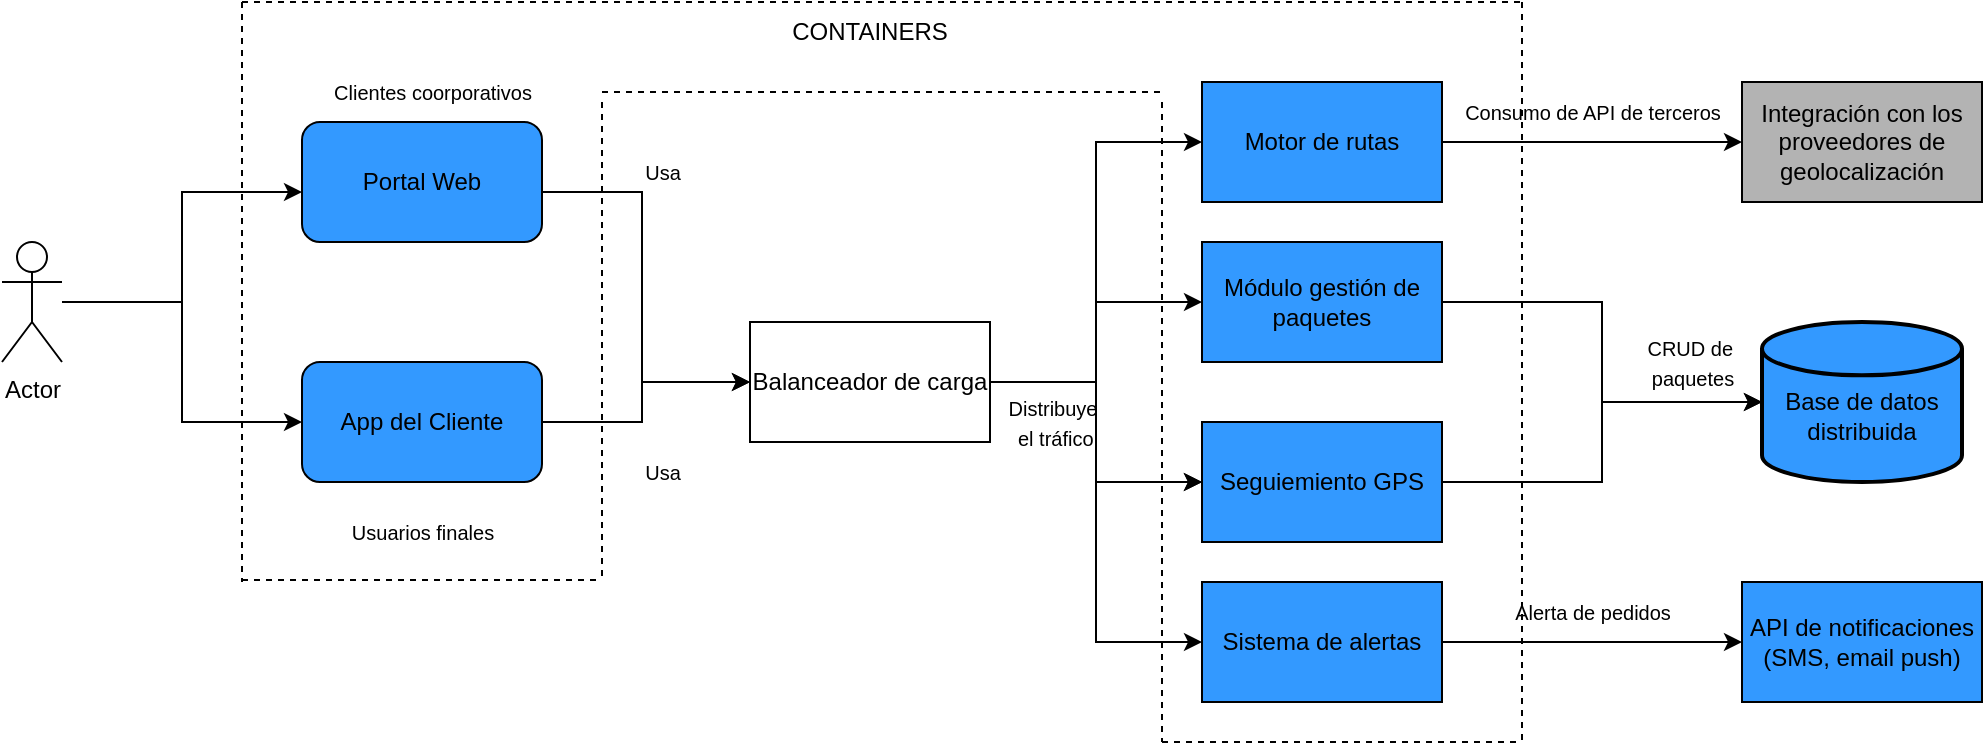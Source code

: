 <mxfile version="28.2.0">
  <diagram name="Página-1" id="9pTy-hlBD3SGqNXariDG">
    <mxGraphModel grid="1" page="1" gridSize="10" guides="1" tooltips="1" connect="1" arrows="1" fold="1" pageScale="1" pageWidth="827" pageHeight="1169" math="0" shadow="0">
      <root>
        <mxCell id="0" />
        <mxCell id="1" parent="0" />
        <mxCell id="SyO95VZ84pKPx3Lmv6xl-44" style="edgeStyle=orthogonalEdgeStyle;rounded=0;orthogonalLoop=1;jettySize=auto;html=1;" edge="1" parent="1" source="Jh_jQ0GHuq7OnWlKGPlj-2" target="SyO95VZ84pKPx3Lmv6xl-11">
          <mxGeometry relative="1" as="geometry" />
        </mxCell>
        <mxCell id="Jh_jQ0GHuq7OnWlKGPlj-2" value="Módulo gestión de paquetes" style="rounded=0;whiteSpace=wrap;html=1;fillColor=#3399FF;" vertex="1" parent="1">
          <mxGeometry x="580" y="190" width="120" height="60" as="geometry" />
        </mxCell>
        <mxCell id="SyO95VZ84pKPx3Lmv6xl-45" style="edgeStyle=orthogonalEdgeStyle;rounded=0;orthogonalLoop=1;jettySize=auto;html=1;" edge="1" parent="1" source="Jh_jQ0GHuq7OnWlKGPlj-3" target="SyO95VZ84pKPx3Lmv6xl-11">
          <mxGeometry relative="1" as="geometry" />
        </mxCell>
        <mxCell id="Jh_jQ0GHuq7OnWlKGPlj-3" value="Seguiemiento GPS" style="rounded=0;whiteSpace=wrap;html=1;fillColor=#3399FF;" vertex="1" parent="1">
          <mxGeometry x="580" y="280" width="120" height="60" as="geometry" />
        </mxCell>
        <mxCell id="SyO95VZ84pKPx3Lmv6xl-36" style="edgeStyle=orthogonalEdgeStyle;rounded=0;orthogonalLoop=1;jettySize=auto;html=1;" edge="1" parent="1" source="Jh_jQ0GHuq7OnWlKGPlj-4" target="SyO95VZ84pKPx3Lmv6xl-4">
          <mxGeometry relative="1" as="geometry" />
        </mxCell>
        <mxCell id="Jh_jQ0GHuq7OnWlKGPlj-4" value="Motor de rutas" style="rounded=0;whiteSpace=wrap;html=1;fillColor=#3399FF;" vertex="1" parent="1">
          <mxGeometry x="580" y="110" width="120" height="60" as="geometry" />
        </mxCell>
        <mxCell id="SyO95VZ84pKPx3Lmv6xl-52" style="edgeStyle=orthogonalEdgeStyle;rounded=0;orthogonalLoop=1;jettySize=auto;html=1;" edge="1" parent="1" source="SyO95VZ84pKPx3Lmv6xl-1" target="SyO95VZ84pKPx3Lmv6xl-51">
          <mxGeometry relative="1" as="geometry" />
        </mxCell>
        <mxCell id="SyO95VZ84pKPx3Lmv6xl-1" value="Sistema de alertas" style="rounded=0;whiteSpace=wrap;html=1;fillColor=#3399FF;" vertex="1" parent="1">
          <mxGeometry x="580" y="360" width="120" height="60" as="geometry" />
        </mxCell>
        <mxCell id="SyO95VZ84pKPx3Lmv6xl-33" style="edgeStyle=orthogonalEdgeStyle;rounded=0;orthogonalLoop=1;jettySize=auto;html=1;" edge="1" parent="1" source="SyO95VZ84pKPx3Lmv6xl-2" target="Jh_jQ0GHuq7OnWlKGPlj-2">
          <mxGeometry relative="1" as="geometry" />
        </mxCell>
        <mxCell id="SyO95VZ84pKPx3Lmv6xl-34" style="edgeStyle=orthogonalEdgeStyle;rounded=0;orthogonalLoop=1;jettySize=auto;html=1;entryX=0;entryY=0.5;entryDx=0;entryDy=0;" edge="1" parent="1" source="SyO95VZ84pKPx3Lmv6xl-2" target="Jh_jQ0GHuq7OnWlKGPlj-3">
          <mxGeometry relative="1" as="geometry" />
        </mxCell>
        <mxCell id="SyO95VZ84pKPx3Lmv6xl-35" style="edgeStyle=orthogonalEdgeStyle;rounded=0;orthogonalLoop=1;jettySize=auto;html=1;entryX=0;entryY=0.5;entryDx=0;entryDy=0;" edge="1" parent="1" source="SyO95VZ84pKPx3Lmv6xl-2" target="SyO95VZ84pKPx3Lmv6xl-1">
          <mxGeometry relative="1" as="geometry" />
        </mxCell>
        <mxCell id="SyO95VZ84pKPx3Lmv6xl-37" style="edgeStyle=orthogonalEdgeStyle;rounded=0;orthogonalLoop=1;jettySize=auto;html=1;entryX=0;entryY=0.5;entryDx=0;entryDy=0;" edge="1" parent="1" source="SyO95VZ84pKPx3Lmv6xl-2" target="Jh_jQ0GHuq7OnWlKGPlj-4">
          <mxGeometry relative="1" as="geometry" />
        </mxCell>
        <mxCell id="SyO95VZ84pKPx3Lmv6xl-42" value="" style="edgeStyle=orthogonalEdgeStyle;rounded=0;orthogonalLoop=1;jettySize=auto;html=1;" edge="1" parent="1" source="SyO95VZ84pKPx3Lmv6xl-2" target="Jh_jQ0GHuq7OnWlKGPlj-3">
          <mxGeometry relative="1" as="geometry" />
        </mxCell>
        <mxCell id="SyO95VZ84pKPx3Lmv6xl-2" value="Balanceador de carga" style="rounded=0;whiteSpace=wrap;html=1;" vertex="1" parent="1">
          <mxGeometry x="354" y="230" width="120" height="60" as="geometry" />
        </mxCell>
        <mxCell id="SyO95VZ84pKPx3Lmv6xl-4" value="Integración con los proveedores de geolocalización" style="rounded=0;whiteSpace=wrap;html=1;fillColor=#B3B3B3;" vertex="1" parent="1">
          <mxGeometry x="850" y="110" width="120" height="60" as="geometry" />
        </mxCell>
        <mxCell id="SyO95VZ84pKPx3Lmv6xl-41" style="edgeStyle=orthogonalEdgeStyle;rounded=0;orthogonalLoop=1;jettySize=auto;html=1;entryX=0;entryY=0.5;entryDx=0;entryDy=0;" edge="1" parent="1" source="SyO95VZ84pKPx3Lmv6xl-6">
          <mxGeometry relative="1" as="geometry">
            <Array as="points">
              <mxPoint x="70" y="220" />
              <mxPoint x="70" y="165" />
            </Array>
            <mxPoint x="130" y="165" as="targetPoint" />
          </mxGeometry>
        </mxCell>
        <mxCell id="SyO95VZ84pKPx3Lmv6xl-56" style="edgeStyle=orthogonalEdgeStyle;rounded=0;orthogonalLoop=1;jettySize=auto;html=1;entryX=0;entryY=0.5;entryDx=0;entryDy=0;" edge="1" parent="1" source="SyO95VZ84pKPx3Lmv6xl-6" target="BtkG7MUYjmqCGUyWXSYy-14">
          <mxGeometry relative="1" as="geometry">
            <mxPoint x="70" y="280" as="targetPoint" />
          </mxGeometry>
        </mxCell>
        <mxCell id="SyO95VZ84pKPx3Lmv6xl-6" value="Actor" style="shape=umlActor;verticalLabelPosition=bottom;verticalAlign=top;html=1;outlineConnect=0;" vertex="1" parent="1">
          <mxGeometry x="-20" y="190" width="30" height="60" as="geometry" />
        </mxCell>
        <mxCell id="SyO95VZ84pKPx3Lmv6xl-38" style="edgeStyle=orthogonalEdgeStyle;rounded=0;orthogonalLoop=1;jettySize=auto;html=1;exitX=1;exitY=0.5;exitDx=0;exitDy=0;" edge="1" parent="1" source="BtkG7MUYjmqCGUyWXSYy-14" target="SyO95VZ84pKPx3Lmv6xl-2">
          <mxGeometry relative="1" as="geometry">
            <Array as="points">
              <mxPoint x="300" y="280" />
              <mxPoint x="300" y="260" />
            </Array>
            <mxPoint x="250" y="290" as="sourcePoint" />
          </mxGeometry>
        </mxCell>
        <mxCell id="SyO95VZ84pKPx3Lmv6xl-11" value="&lt;div&gt;&lt;br&gt;&lt;/div&gt;Base de datos distribuida" style="strokeWidth=2;html=1;shape=mxgraph.flowchart.database;whiteSpace=wrap;fillColor=#3399FF;" vertex="1" parent="1">
          <mxGeometry x="860" y="230" width="100" height="80" as="geometry" />
        </mxCell>
        <mxCell id="SyO95VZ84pKPx3Lmv6xl-39" style="edgeStyle=orthogonalEdgeStyle;rounded=0;orthogonalLoop=1;jettySize=auto;html=1;entryX=0;entryY=0.5;entryDx=0;entryDy=0;" edge="1" parent="1" source="BtkG7MUYjmqCGUyWXSYy-13" target="SyO95VZ84pKPx3Lmv6xl-2">
          <mxGeometry relative="1" as="geometry">
            <Array as="points">
              <mxPoint x="300" y="165" />
              <mxPoint x="300" y="260" />
            </Array>
            <mxPoint x="255" y="175" as="sourcePoint" />
          </mxGeometry>
        </mxCell>
        <mxCell id="SyO95VZ84pKPx3Lmv6xl-29" value="CONTAINERS" style="text;html=1;align=center;verticalAlign=middle;whiteSpace=wrap;rounded=0;" vertex="1" parent="1">
          <mxGeometry x="384" y="70" width="60" height="30" as="geometry" />
        </mxCell>
        <mxCell id="SyO95VZ84pKPx3Lmv6xl-43" value="&lt;font style=&quot;font-size: 10px;&quot;&gt;Distribuye&lt;/font&gt;&lt;div&gt;&lt;font style=&quot;font-size: 10px;&quot;&gt;&amp;nbsp;el tráfico&lt;/font&gt;&lt;/div&gt;" style="text;html=1;align=center;verticalAlign=middle;resizable=0;points=[];autosize=1;strokeColor=none;fillColor=none;" vertex="1" parent="1">
          <mxGeometry x="470" y="260" width="70" height="40" as="geometry" />
        </mxCell>
        <mxCell id="SyO95VZ84pKPx3Lmv6xl-47" value="&lt;font style=&quot;font-size: 10px;&quot;&gt;Usuarios finales&lt;/font&gt;" style="text;html=1;align=center;verticalAlign=middle;resizable=0;points=[];autosize=1;strokeColor=none;fillColor=none;" vertex="1" parent="1">
          <mxGeometry x="145" y="320" width="90" height="30" as="geometry" />
        </mxCell>
        <mxCell id="SyO95VZ84pKPx3Lmv6xl-48" value="&lt;font style=&quot;font-size: 10px;&quot;&gt;Clientes coorporativos&lt;/font&gt;" style="text;html=1;align=center;verticalAlign=middle;resizable=0;points=[];autosize=1;strokeColor=none;fillColor=none;" vertex="1" parent="1">
          <mxGeometry x="135" y="100" width="120" height="30" as="geometry" />
        </mxCell>
        <mxCell id="SyO95VZ84pKPx3Lmv6xl-49" value="&lt;font style=&quot;font-size: 10px;&quot;&gt;CRUD de&amp;nbsp;&lt;/font&gt;&lt;div&gt;&lt;font style=&quot;font-size: 10px;&quot;&gt;paquetes&lt;/font&gt;&lt;/div&gt;" style="text;html=1;align=center;verticalAlign=middle;resizable=0;points=[];autosize=1;strokeColor=none;fillColor=none;" vertex="1" parent="1">
          <mxGeometry x="790" y="230" width="70" height="40" as="geometry" />
        </mxCell>
        <mxCell id="SyO95VZ84pKPx3Lmv6xl-50" value="&lt;font style=&quot;font-size: 10px;&quot;&gt;Consumo de API de terceros&lt;/font&gt;" style="text;html=1;align=center;verticalAlign=middle;resizable=0;points=[];autosize=1;strokeColor=none;fillColor=none;" vertex="1" parent="1">
          <mxGeometry x="700" y="110" width="150" height="30" as="geometry" />
        </mxCell>
        <mxCell id="SyO95VZ84pKPx3Lmv6xl-51" value="API de notificaciones (SMS, email push)" style="rounded=0;whiteSpace=wrap;html=1;fillColor=#3399FF;" vertex="1" parent="1">
          <mxGeometry x="850" y="360" width="120" height="60" as="geometry" />
        </mxCell>
        <mxCell id="SyO95VZ84pKPx3Lmv6xl-53" value="&lt;span style=&quot;font-size: 10px;&quot;&gt;Alerta de pedidos&lt;/span&gt;" style="text;html=1;align=center;verticalAlign=middle;resizable=0;points=[];autosize=1;strokeColor=none;fillColor=none;" vertex="1" parent="1">
          <mxGeometry x="725" y="360" width="100" height="30" as="geometry" />
        </mxCell>
        <mxCell id="BtkG7MUYjmqCGUyWXSYy-1" value="" style="endArrow=none;dashed=1;html=1;rounded=0;" edge="1" parent="1">
          <mxGeometry width="50" height="50" relative="1" as="geometry">
            <mxPoint x="100" y="70" as="sourcePoint" />
            <mxPoint x="740" y="70" as="targetPoint" />
          </mxGeometry>
        </mxCell>
        <mxCell id="BtkG7MUYjmqCGUyWXSYy-2" value="" style="endArrow=none;dashed=1;html=1;rounded=0;" edge="1" parent="1">
          <mxGeometry width="50" height="50" relative="1" as="geometry">
            <mxPoint x="100" y="70" as="sourcePoint" />
            <mxPoint x="100" y="360" as="targetPoint" />
          </mxGeometry>
        </mxCell>
        <mxCell id="BtkG7MUYjmqCGUyWXSYy-3" value="" style="endArrow=none;dashed=1;html=1;rounded=0;" edge="1" parent="1">
          <mxGeometry width="50" height="50" relative="1" as="geometry">
            <mxPoint x="100" y="359" as="sourcePoint" />
            <mxPoint x="280" y="359" as="targetPoint" />
          </mxGeometry>
        </mxCell>
        <mxCell id="BtkG7MUYjmqCGUyWXSYy-4" value="&lt;span style=&quot;font-size: 10px;&quot;&gt;Usa&lt;/span&gt;" style="text;html=1;align=center;verticalAlign=middle;resizable=0;points=[];autosize=1;strokeColor=none;fillColor=none;" vertex="1" parent="1">
          <mxGeometry x="290" y="290" width="40" height="30" as="geometry" />
        </mxCell>
        <mxCell id="BtkG7MUYjmqCGUyWXSYy-5" value="&lt;span style=&quot;font-size: 10px;&quot;&gt;Usa&lt;/span&gt;" style="text;html=1;align=center;verticalAlign=middle;resizable=0;points=[];autosize=1;strokeColor=none;fillColor=none;" vertex="1" parent="1">
          <mxGeometry x="290" y="140" width="40" height="30" as="geometry" />
        </mxCell>
        <mxCell id="BtkG7MUYjmqCGUyWXSYy-6" value="" style="endArrow=none;dashed=1;html=1;rounded=0;" edge="1" parent="1">
          <mxGeometry width="50" height="50" relative="1" as="geometry">
            <mxPoint x="740" y="70" as="sourcePoint" />
            <mxPoint x="740" y="440" as="targetPoint" />
          </mxGeometry>
        </mxCell>
        <mxCell id="BtkG7MUYjmqCGUyWXSYy-7" value="" style="endArrow=none;dashed=1;html=1;rounded=0;" edge="1" parent="1">
          <mxGeometry width="50" height="50" relative="1" as="geometry">
            <mxPoint x="560" y="440" as="sourcePoint" />
            <mxPoint x="740" y="440" as="targetPoint" />
          </mxGeometry>
        </mxCell>
        <mxCell id="BtkG7MUYjmqCGUyWXSYy-8" value="" style="endArrow=none;dashed=1;html=1;rounded=0;" edge="1" parent="1">
          <mxGeometry width="50" height="50" relative="1" as="geometry">
            <mxPoint x="560" y="120" as="sourcePoint" />
            <mxPoint x="560" y="440" as="targetPoint" />
          </mxGeometry>
        </mxCell>
        <mxCell id="BtkG7MUYjmqCGUyWXSYy-10" value="" style="endArrow=none;dashed=1;html=1;rounded=0;" edge="1" parent="1">
          <mxGeometry width="50" height="50" relative="1" as="geometry">
            <mxPoint x="280" y="115" as="sourcePoint" />
            <mxPoint x="560" y="115" as="targetPoint" />
          </mxGeometry>
        </mxCell>
        <mxCell id="BtkG7MUYjmqCGUyWXSYy-11" value="" style="endArrow=none;dashed=1;html=1;rounded=0;" edge="1" parent="1">
          <mxGeometry width="50" height="50" relative="1" as="geometry">
            <mxPoint x="280" y="120" as="sourcePoint" />
            <mxPoint x="280" y="360" as="targetPoint" />
          </mxGeometry>
        </mxCell>
        <mxCell id="BtkG7MUYjmqCGUyWXSYy-13" value="Portal Web" style="rounded=1;whiteSpace=wrap;html=1;fillColor=#3399FF;" vertex="1" parent="1">
          <mxGeometry x="130" y="130" width="120" height="60" as="geometry" />
        </mxCell>
        <mxCell id="BtkG7MUYjmqCGUyWXSYy-14" value="App del Cliente" style="rounded=1;whiteSpace=wrap;html=1;fillColor=#3399FF;" vertex="1" parent="1">
          <mxGeometry x="130" y="250" width="120" height="60" as="geometry" />
        </mxCell>
      </root>
    </mxGraphModel>
  </diagram>
</mxfile>
